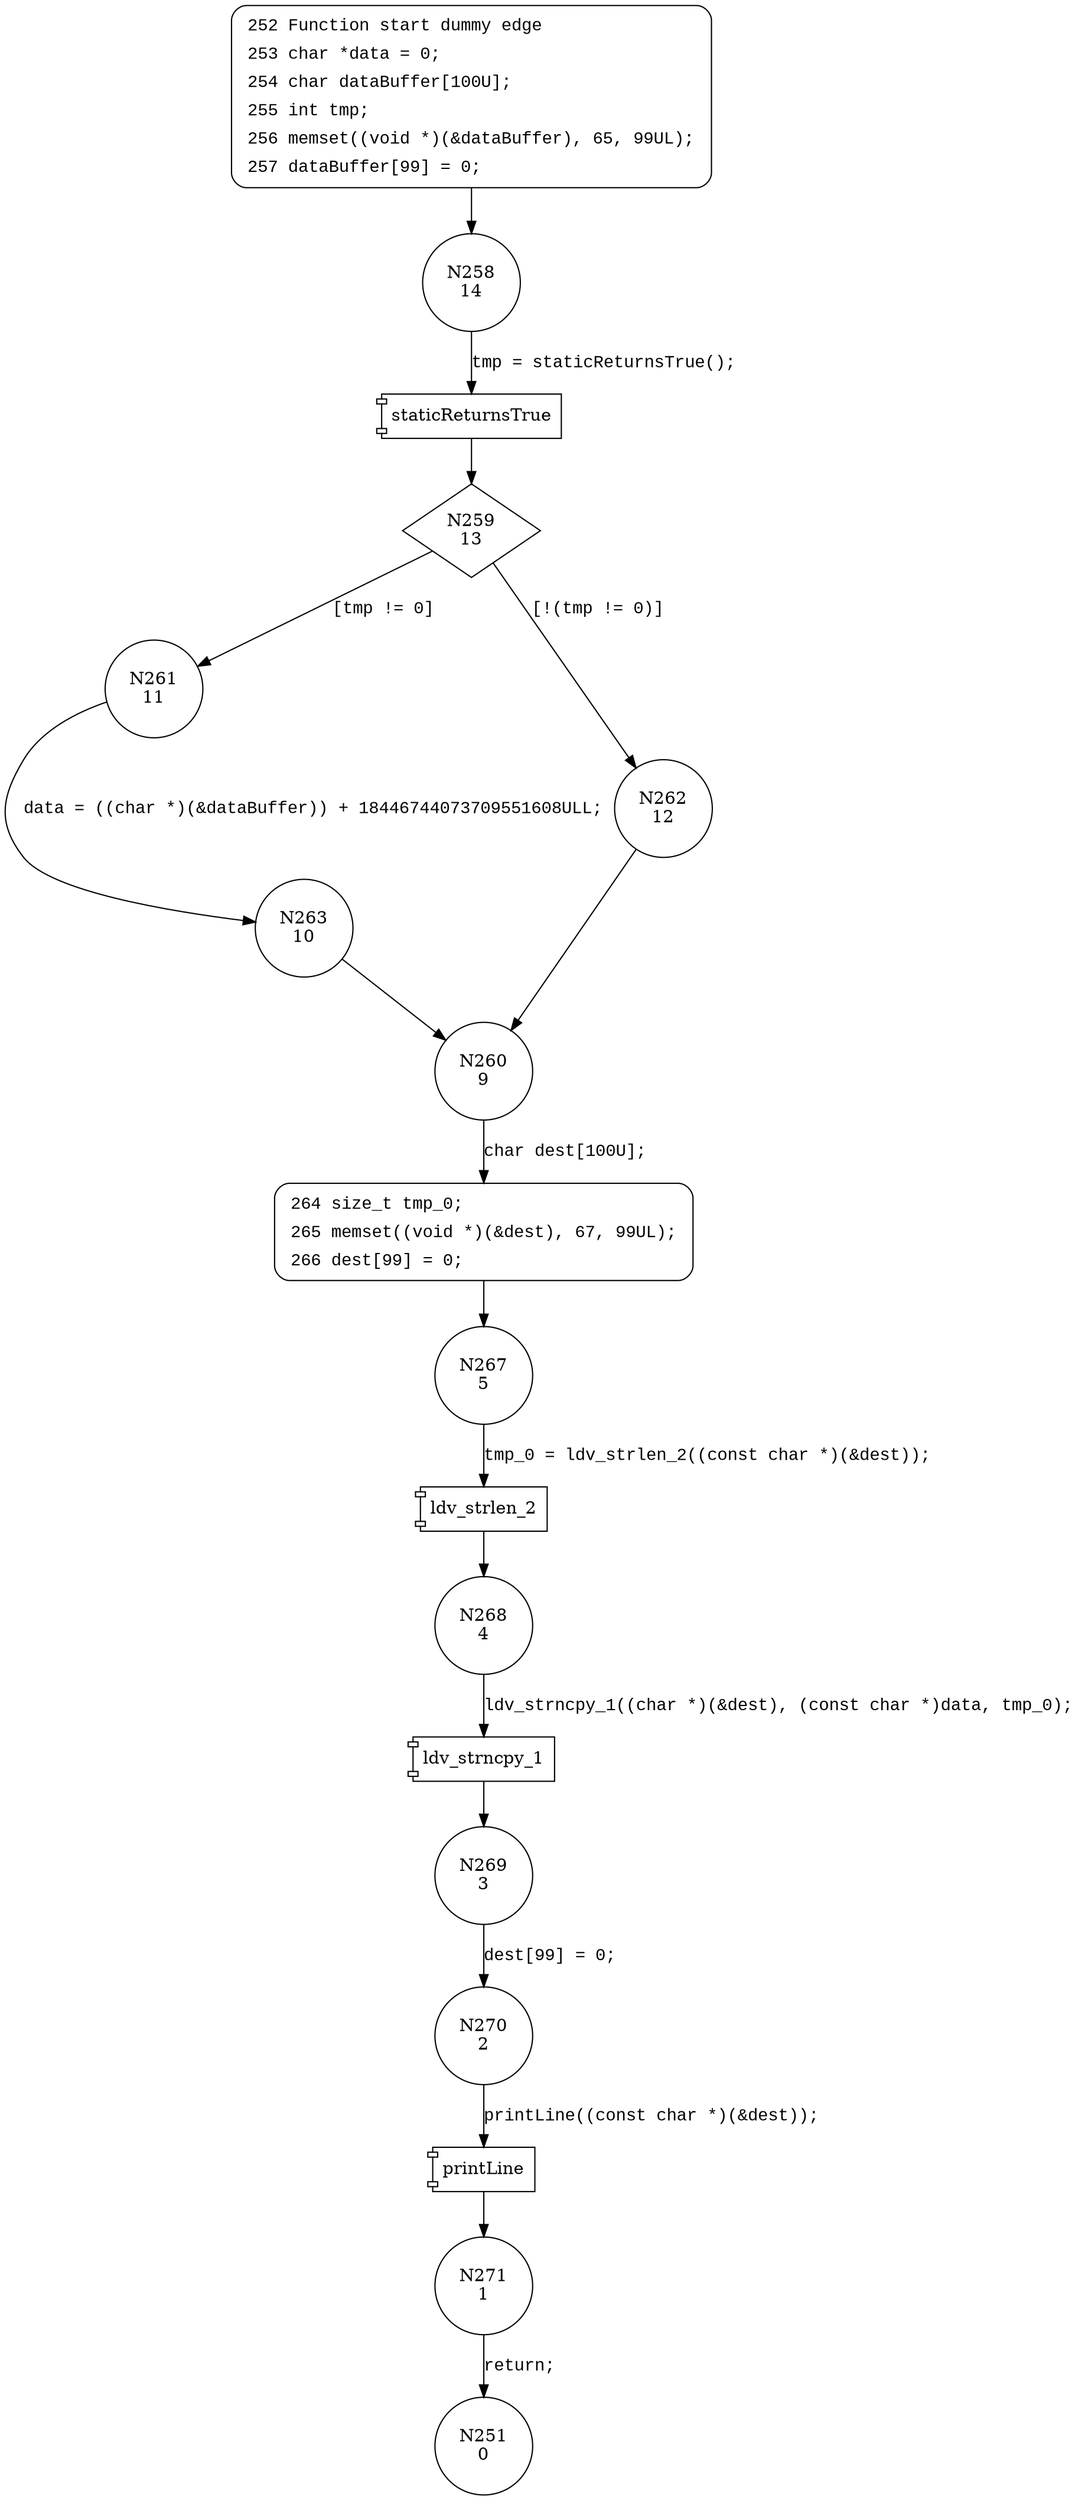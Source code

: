 digraph CWE127_Buffer_Underread__char_declare_ncpy_08_bad {
258 [shape="circle" label="N258\n14"]
259 [shape="diamond" label="N259\n13"]
261 [shape="circle" label="N261\n11"]
262 [shape="circle" label="N262\n12"]
260 [shape="circle" label="N260\n9"]
264 [shape="circle" label="N264\n8"]
267 [shape="circle" label="N267\n5"]
268 [shape="circle" label="N268\n4"]
269 [shape="circle" label="N269\n3"]
270 [shape="circle" label="N270\n2"]
271 [shape="circle" label="N271\n1"]
263 [shape="circle" label="N263\n10"]
251 [shape="circle" label="N251\n0"]
252 [style="filled,bold" penwidth="1" fillcolor="white" fontname="Courier New" shape="Mrecord" label=<<table border="0" cellborder="0" cellpadding="3" bgcolor="white"><tr><td align="right">252</td><td align="left">Function start dummy edge</td></tr><tr><td align="right">253</td><td align="left">char *data = 0;</td></tr><tr><td align="right">254</td><td align="left">char dataBuffer[100U];</td></tr><tr><td align="right">255</td><td align="left">int tmp;</td></tr><tr><td align="right">256</td><td align="left">memset((void *)(&amp;dataBuffer), 65, 99UL);</td></tr><tr><td align="right">257</td><td align="left">dataBuffer[99] = 0;</td></tr></table>>]
252 -> 258[label=""]
264 [style="filled,bold" penwidth="1" fillcolor="white" fontname="Courier New" shape="Mrecord" label=<<table border="0" cellborder="0" cellpadding="3" bgcolor="white"><tr><td align="right">264</td><td align="left">size_t tmp_0;</td></tr><tr><td align="right">265</td><td align="left">memset((void *)(&amp;dest), 67, 99UL);</td></tr><tr><td align="right">266</td><td align="left">dest[99] = 0;</td></tr></table>>]
264 -> 267[label=""]
100027 [shape="component" label="staticReturnsTrue"]
258 -> 100027 [label="tmp = staticReturnsTrue();" fontname="Courier New"]
100027 -> 259 [label="" fontname="Courier New"]
259 -> 261 [label="[tmp != 0]" fontname="Courier New"]
259 -> 262 [label="[!(tmp != 0)]" fontname="Courier New"]
260 -> 264 [label="char dest[100U];" fontname="Courier New"]
100028 [shape="component" label="ldv_strlen_2"]
267 -> 100028 [label="tmp_0 = ldv_strlen_2((const char *)(&dest));" fontname="Courier New"]
100028 -> 268 [label="" fontname="Courier New"]
100029 [shape="component" label="ldv_strncpy_1"]
268 -> 100029 [label="ldv_strncpy_1((char *)(&dest), (const char *)data, tmp_0);" fontname="Courier New"]
100029 -> 269 [label="" fontname="Courier New"]
100030 [shape="component" label="printLine"]
270 -> 100030 [label="printLine((const char *)(&dest));" fontname="Courier New"]
100030 -> 271 [label="" fontname="Courier New"]
261 -> 263 [label="data = ((char *)(&dataBuffer)) + 18446744073709551608ULL;" fontname="Courier New"]
262 -> 260 [label="" fontname="Courier New"]
269 -> 270 [label="dest[99] = 0;" fontname="Courier New"]
271 -> 251 [label="return;" fontname="Courier New"]
263 -> 260 [label="" fontname="Courier New"]
}